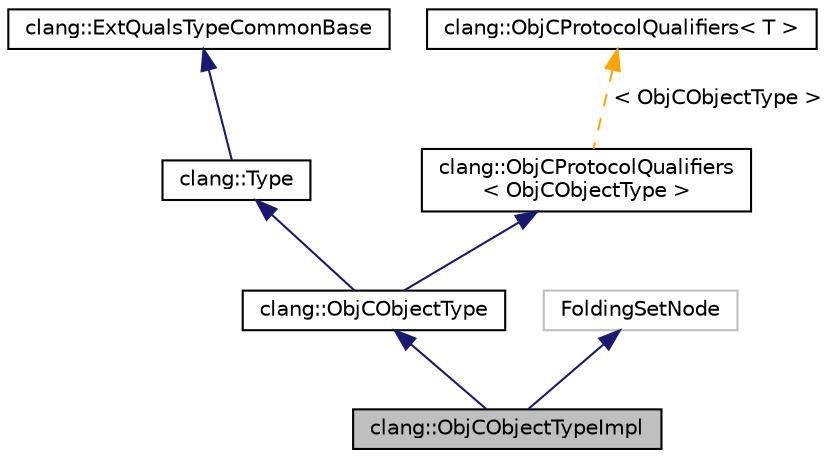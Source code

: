 digraph "clang::ObjCObjectTypeImpl"
{
 // LATEX_PDF_SIZE
  bgcolor="transparent";
  edge [fontname="Helvetica",fontsize="10",labelfontname="Helvetica",labelfontsize="10"];
  node [fontname="Helvetica",fontsize="10",shape=record];
  Node1 [label="clang::ObjCObjectTypeImpl",height=0.2,width=0.4,color="black", fillcolor="grey75", style="filled", fontcolor="black",tooltip="A class providing a concrete implementation of ObjCObjectType, so as to not increase the footprint of..."];
  Node2 -> Node1 [dir="back",color="midnightblue",fontsize="10",style="solid",fontname="Helvetica"];
  Node2 [label="clang::ObjCObjectType",height=0.2,width=0.4,color="black",URL="$classclang_1_1ObjCObjectType.html",tooltip="Represents a class type in Objective C."];
  Node3 -> Node2 [dir="back",color="midnightblue",fontsize="10",style="solid",fontname="Helvetica"];
  Node3 [label="clang::Type",height=0.2,width=0.4,color="black",URL="$classclang_1_1Type.html",tooltip="The base class of the type hierarchy."];
  Node4 -> Node3 [dir="back",color="midnightblue",fontsize="10",style="solid",fontname="Helvetica"];
  Node4 [label="clang::ExtQualsTypeCommonBase",height=0.2,width=0.4,color="black",URL="$classclang_1_1ExtQualsTypeCommonBase.html",tooltip="Base class that is common to both the ExtQuals and Type classes, which allows QualType to access the ..."];
  Node5 -> Node2 [dir="back",color="midnightblue",fontsize="10",style="solid",fontname="Helvetica"];
  Node5 [label="clang::ObjCProtocolQualifiers\l\< ObjCObjectType \>",height=0.2,width=0.4,color="black",URL="$classclang_1_1ObjCProtocolQualifiers.html",tooltip=" "];
  Node6 -> Node5 [dir="back",color="orange",fontsize="10",style="dashed",label=" \< ObjCObjectType \>" ,fontname="Helvetica"];
  Node6 [label="clang::ObjCProtocolQualifiers\< T \>",height=0.2,width=0.4,color="black",URL="$classclang_1_1ObjCProtocolQualifiers.html",tooltip="This class wraps the list of protocol qualifiers."];
  Node7 -> Node1 [dir="back",color="midnightblue",fontsize="10",style="solid",fontname="Helvetica"];
  Node7 [label="FoldingSetNode",height=0.2,width=0.4,color="grey75",tooltip=" "];
}
